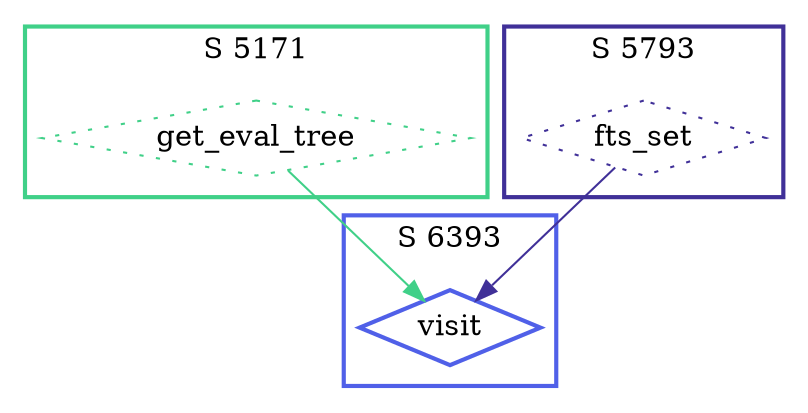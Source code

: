 digraph G {
  ratio=0.500000;
  "UV get_eval_tree (5171)" [shape=diamond, label="get_eval_tree",
                             color="#40D088", style=dotted];
  "UV fts_set (5793)" [shape=diamond, label="fts_set", color="#403098",
                       style=dotted];
  "UV visit (6393)" [shape=diamond, label="visit", color="#5060E8",
                     style=bold];
  
  subgraph cluster_6393 { label="S 6393";
    color="#5060E8";
    style=bold;
    "UV visit (6393)"; };
  subgraph cluster_5171 { label="S 5171";
    color="#40D088";
    style=bold;
    "UV get_eval_tree (5171)"; };
  subgraph cluster_5793 { label="S 5793";
    color="#403098";
    style=bold;
    "UV fts_set (5793)"; };
  
  "UV get_eval_tree (5171)" -> "UV visit (6393)" [color="#40D088"];
  "UV fts_set (5793)" -> "UV visit (6393)" [color="#403098"];
  
  }